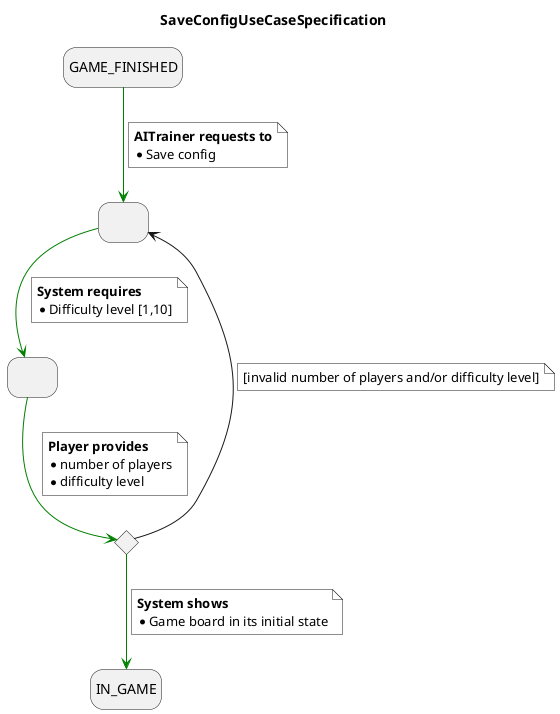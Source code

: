 @startuml SaveConfigUseCaseSpecification
title SaveConfigUseCaseSpecification
skinparam NoteBackgroundColor white
hide empty description

state startedGame as " "
state numberOfPlayers as " "
state ifValidNumberOfPlayers <<choice>>

GAME_FINISHED -[#green]-> startedGame
note on link #white
  <b>AITrainer requests to
  * Save config
end note

startedGame -[#green]-> numberOfPlayers
note on link
  <b>System requires
  * Difficulty level [1,10]
end note

numberOfPlayers -[#green]-> ifValidNumberOfPlayers
note on link
  <b>Player provides
  * number of players
  * difficulty level
end note

ifValidNumberOfPlayers --> startedGame
note on link
  [invalid number of players and/or difficulty level]
end note

ifValidNumberOfPlayers -[#green]-> IN_GAME
note on link
  <b>System shows
  * Game board in its initial state
end note

@enduml
